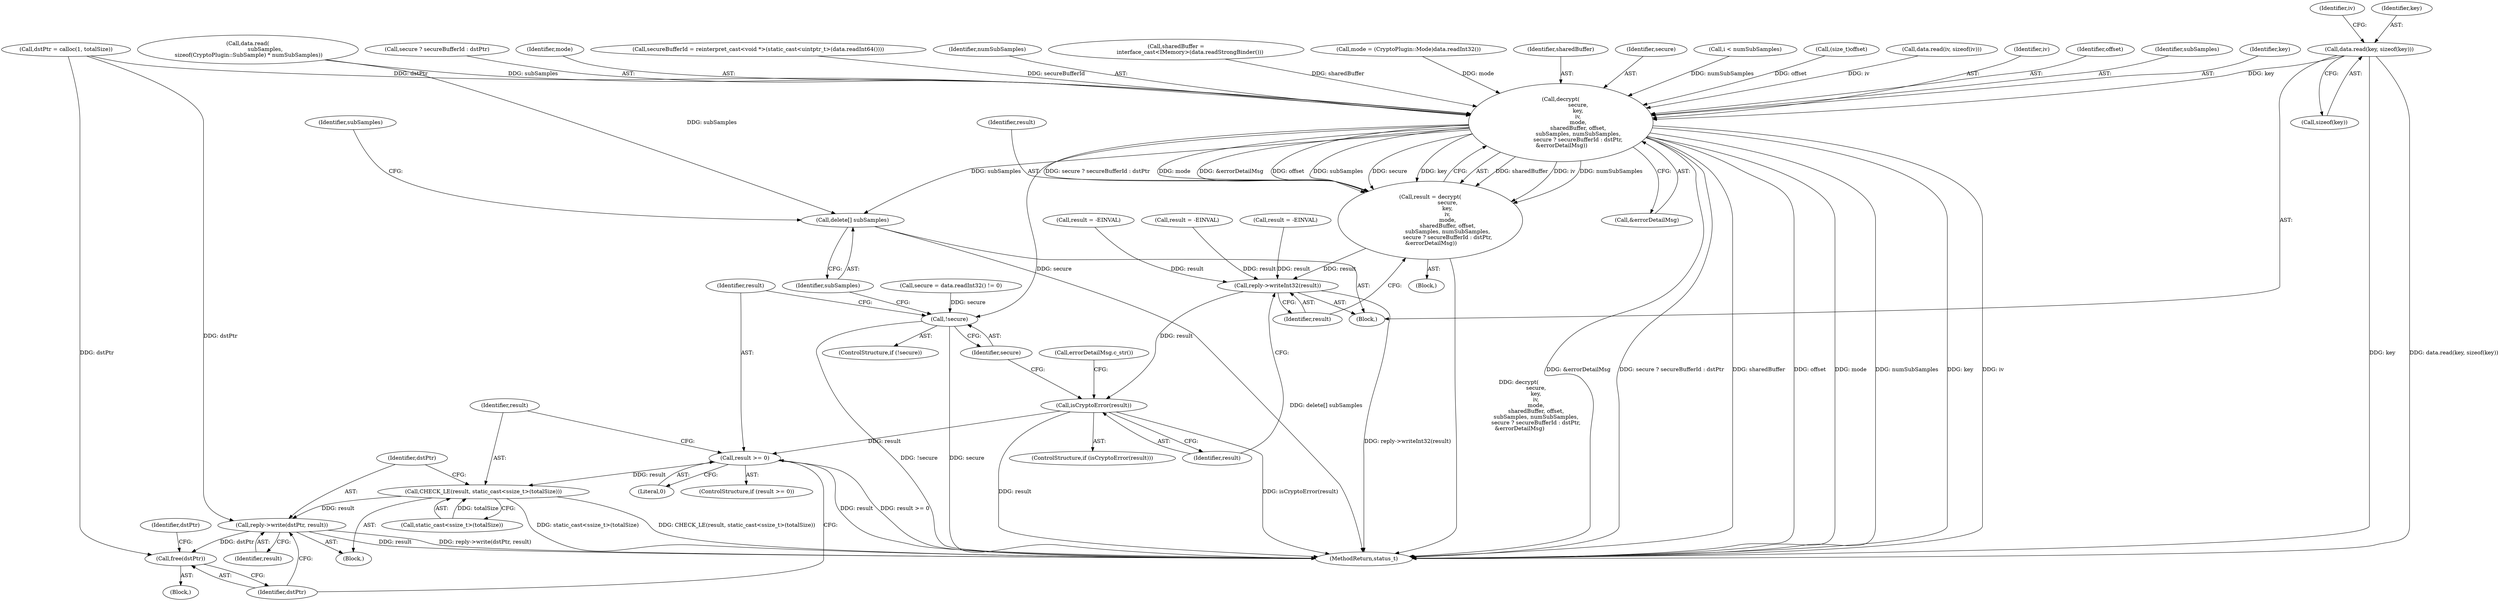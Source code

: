 digraph "0_Android_22f824feac43d5758f9a70b77f2aca840ba62c3b@API" {
"1000227" [label="(Call,data.read(key, sizeof(key)))"];
"1000390" [label="(Call,decrypt(\n                    secure,\n                    key,\n                    iv,\n                    mode,\n                    sharedBuffer, offset,\n                    subSamples, numSubSamples,\n                    secure ? secureBufferId : dstPtr,\n &errorDetailMsg))"];
"1000388" [label="(Call,result = decrypt(\n                    secure,\n                    key,\n                    iv,\n                    mode,\n                    sharedBuffer, offset,\n                    subSamples, numSubSamples,\n                    secure ? secureBufferId : dstPtr,\n &errorDetailMsg))"];
"1000405" [label="(Call,reply->writeInt32(result))"];
"1000408" [label="(Call,isCryptoError(result))"];
"1000418" [label="(Call,result >= 0)"];
"1000422" [label="(Call,CHECK_LE(result, static_cast<ssize_t>(totalSize)))"];
"1000427" [label="(Call,reply->write(dstPtr, result))"];
"1000430" [label="(Call,free(dstPtr))"];
"1000414" [label="(Call,!secure)"];
"1000435" [label="(Call,delete[] subSamples)"];
"1000483" [label="(MethodReturn,status_t)"];
"1000420" [label="(Literal,0)"];
"1000393" [label="(Identifier,iv)"];
"1000412" [label="(Call,errorDetailMsg.c_str())"];
"1000387" [label="(Block,)"];
"1000418" [label="(Call,result >= 0)"];
"1000368" [label="(Call,result = -EINVAL)"];
"1000430" [label="(Call,free(dstPtr))"];
"1000397" [label="(Identifier,subSamples)"];
"1000233" [label="(Identifier,iv)"];
"1000424" [label="(Call,static_cast<ssize_t>(totalSize))"];
"1000392" [label="(Identifier,key)"];
"1000415" [label="(Identifier,secure)"];
"1000228" [label="(Identifier,key)"];
"1000435" [label="(Call,delete[] subSamples)"];
"1000390" [label="(Call,decrypt(\n                    secure,\n                    key,\n                    iv,\n                    mode,\n                    sharedBuffer, offset,\n                    subSamples, numSubSamples,\n                    secure ? secureBufferId : dstPtr,\n &errorDetailMsg))"];
"1000399" [label="(Call,secure ? secureBufferId : dstPtr)"];
"1000403" [label="(Call,&errorDetailMsg)"];
"1000382" [label="(Call,result = -EINVAL)"];
"1000408" [label="(Call,isCryptoError(result))"];
"1000389" [label="(Identifier,result)"];
"1000405" [label="(Call,reply->writeInt32(result))"];
"1000215" [label="(Call,secure = data.readInt32() != 0)"];
"1000394" [label="(Identifier,mode)"];
"1000433" [label="(Identifier,dstPtr)"];
"1000419" [label="(Identifier,result)"];
"1000413" [label="(ControlStructure,if (!secure))"];
"1000409" [label="(Identifier,result)"];
"1000431" [label="(Identifier,dstPtr)"];
"1000427" [label="(Call,reply->write(dstPtr, result))"];
"1000422" [label="(Call,CHECK_LE(result, static_cast<ssize_t>(totalSize)))"];
"1000436" [label="(Identifier,subSamples)"];
"1000406" [label="(Identifier,result)"];
"1000272" [label="(Call,secureBufferId = reinterpret_cast<void *>(static_cast<uintptr_t>(data.readInt64())))"];
"1000414" [label="(Call,!secure)"];
"1000358" [label="(Call,result = -EINVAL)"];
"1000421" [label="(Block,)"];
"1000407" [label="(ControlStructure,if (isCryptoError(result)))"];
"1000417" [label="(ControlStructure,if (result >= 0))"];
"1000398" [label="(Identifier,numSubSamples)"];
"1000438" [label="(Identifier,subSamples)"];
"1000241" [label="(Call,sharedBuffer =\n                interface_cast<IMemory>(data.readStrongBinder()))"];
"1000221" [label="(Call,mode = (CryptoPlugin::Mode)data.readInt32())"];
"1000281" [label="(Call,dstPtr = calloc(1, totalSize))"];
"1000429" [label="(Identifier,result)"];
"1000395" [label="(Identifier,sharedBuffer)"];
"1000209" [label="(Block,)"];
"1000391" [label="(Identifier,secure)"];
"1000423" [label="(Identifier,result)"];
"1000301" [label="(Call,i < numSubSamples)"];
"1000229" [label="(Call,sizeof(key))"];
"1000416" [label="(Block,)"];
"1000375" [label="(Call,(size_t)offset)"];
"1000388" [label="(Call,result = decrypt(\n                    secure,\n                    key,\n                    iv,\n                    mode,\n                    sharedBuffer, offset,\n                    subSamples, numSubSamples,\n                    secure ? secureBufferId : dstPtr,\n &errorDetailMsg))"];
"1000428" [label="(Identifier,dstPtr)"];
"1000227" [label="(Call,data.read(key, sizeof(key)))"];
"1000232" [label="(Call,data.read(iv, sizeof(iv)))"];
"1000261" [label="(Call,data.read(\n                    subSamples,\n sizeof(CryptoPlugin::SubSample) * numSubSamples))"];
"1000396" [label="(Identifier,offset)"];
"1000227" -> "1000209"  [label="AST: "];
"1000227" -> "1000229"  [label="CFG: "];
"1000228" -> "1000227"  [label="AST: "];
"1000229" -> "1000227"  [label="AST: "];
"1000233" -> "1000227"  [label="CFG: "];
"1000227" -> "1000483"  [label="DDG: data.read(key, sizeof(key))"];
"1000227" -> "1000483"  [label="DDG: key"];
"1000227" -> "1000390"  [label="DDG: key"];
"1000390" -> "1000388"  [label="AST: "];
"1000390" -> "1000403"  [label="CFG: "];
"1000391" -> "1000390"  [label="AST: "];
"1000392" -> "1000390"  [label="AST: "];
"1000393" -> "1000390"  [label="AST: "];
"1000394" -> "1000390"  [label="AST: "];
"1000395" -> "1000390"  [label="AST: "];
"1000396" -> "1000390"  [label="AST: "];
"1000397" -> "1000390"  [label="AST: "];
"1000398" -> "1000390"  [label="AST: "];
"1000399" -> "1000390"  [label="AST: "];
"1000403" -> "1000390"  [label="AST: "];
"1000388" -> "1000390"  [label="CFG: "];
"1000390" -> "1000483"  [label="DDG: offset"];
"1000390" -> "1000483"  [label="DDG: mode"];
"1000390" -> "1000483"  [label="DDG: numSubSamples"];
"1000390" -> "1000483"  [label="DDG: key"];
"1000390" -> "1000483"  [label="DDG: iv"];
"1000390" -> "1000483"  [label="DDG: &errorDetailMsg"];
"1000390" -> "1000483"  [label="DDG: secure ? secureBufferId : dstPtr"];
"1000390" -> "1000483"  [label="DDG: sharedBuffer"];
"1000390" -> "1000388"  [label="DDG: sharedBuffer"];
"1000390" -> "1000388"  [label="DDG: iv"];
"1000390" -> "1000388"  [label="DDG: numSubSamples"];
"1000390" -> "1000388"  [label="DDG: secure ? secureBufferId : dstPtr"];
"1000390" -> "1000388"  [label="DDG: mode"];
"1000390" -> "1000388"  [label="DDG: &errorDetailMsg"];
"1000390" -> "1000388"  [label="DDG: offset"];
"1000390" -> "1000388"  [label="DDG: subSamples"];
"1000390" -> "1000388"  [label="DDG: secure"];
"1000390" -> "1000388"  [label="DDG: key"];
"1000232" -> "1000390"  [label="DDG: iv"];
"1000221" -> "1000390"  [label="DDG: mode"];
"1000241" -> "1000390"  [label="DDG: sharedBuffer"];
"1000375" -> "1000390"  [label="DDG: offset"];
"1000261" -> "1000390"  [label="DDG: subSamples"];
"1000301" -> "1000390"  [label="DDG: numSubSamples"];
"1000272" -> "1000390"  [label="DDG: secureBufferId"];
"1000281" -> "1000390"  [label="DDG: dstPtr"];
"1000390" -> "1000414"  [label="DDG: secure"];
"1000390" -> "1000435"  [label="DDG: subSamples"];
"1000388" -> "1000387"  [label="AST: "];
"1000389" -> "1000388"  [label="AST: "];
"1000406" -> "1000388"  [label="CFG: "];
"1000388" -> "1000483"  [label="DDG: decrypt(\n                    secure,\n                    key,\n                    iv,\n                    mode,\n                    sharedBuffer, offset,\n                    subSamples, numSubSamples,\n                    secure ? secureBufferId : dstPtr,\n &errorDetailMsg)"];
"1000388" -> "1000405"  [label="DDG: result"];
"1000405" -> "1000209"  [label="AST: "];
"1000405" -> "1000406"  [label="CFG: "];
"1000406" -> "1000405"  [label="AST: "];
"1000409" -> "1000405"  [label="CFG: "];
"1000405" -> "1000483"  [label="DDG: reply->writeInt32(result)"];
"1000368" -> "1000405"  [label="DDG: result"];
"1000382" -> "1000405"  [label="DDG: result"];
"1000358" -> "1000405"  [label="DDG: result"];
"1000405" -> "1000408"  [label="DDG: result"];
"1000408" -> "1000407"  [label="AST: "];
"1000408" -> "1000409"  [label="CFG: "];
"1000409" -> "1000408"  [label="AST: "];
"1000412" -> "1000408"  [label="CFG: "];
"1000415" -> "1000408"  [label="CFG: "];
"1000408" -> "1000483"  [label="DDG: result"];
"1000408" -> "1000483"  [label="DDG: isCryptoError(result)"];
"1000408" -> "1000418"  [label="DDG: result"];
"1000418" -> "1000417"  [label="AST: "];
"1000418" -> "1000420"  [label="CFG: "];
"1000419" -> "1000418"  [label="AST: "];
"1000420" -> "1000418"  [label="AST: "];
"1000423" -> "1000418"  [label="CFG: "];
"1000431" -> "1000418"  [label="CFG: "];
"1000418" -> "1000483"  [label="DDG: result >= 0"];
"1000418" -> "1000483"  [label="DDG: result"];
"1000418" -> "1000422"  [label="DDG: result"];
"1000422" -> "1000421"  [label="AST: "];
"1000422" -> "1000424"  [label="CFG: "];
"1000423" -> "1000422"  [label="AST: "];
"1000424" -> "1000422"  [label="AST: "];
"1000428" -> "1000422"  [label="CFG: "];
"1000422" -> "1000483"  [label="DDG: CHECK_LE(result, static_cast<ssize_t>(totalSize))"];
"1000422" -> "1000483"  [label="DDG: static_cast<ssize_t>(totalSize)"];
"1000424" -> "1000422"  [label="DDG: totalSize"];
"1000422" -> "1000427"  [label="DDG: result"];
"1000427" -> "1000421"  [label="AST: "];
"1000427" -> "1000429"  [label="CFG: "];
"1000428" -> "1000427"  [label="AST: "];
"1000429" -> "1000427"  [label="AST: "];
"1000431" -> "1000427"  [label="CFG: "];
"1000427" -> "1000483"  [label="DDG: reply->write(dstPtr, result)"];
"1000427" -> "1000483"  [label="DDG: result"];
"1000281" -> "1000427"  [label="DDG: dstPtr"];
"1000427" -> "1000430"  [label="DDG: dstPtr"];
"1000430" -> "1000416"  [label="AST: "];
"1000430" -> "1000431"  [label="CFG: "];
"1000431" -> "1000430"  [label="AST: "];
"1000433" -> "1000430"  [label="CFG: "];
"1000281" -> "1000430"  [label="DDG: dstPtr"];
"1000414" -> "1000413"  [label="AST: "];
"1000414" -> "1000415"  [label="CFG: "];
"1000415" -> "1000414"  [label="AST: "];
"1000419" -> "1000414"  [label="CFG: "];
"1000436" -> "1000414"  [label="CFG: "];
"1000414" -> "1000483"  [label="DDG: !secure"];
"1000414" -> "1000483"  [label="DDG: secure"];
"1000215" -> "1000414"  [label="DDG: secure"];
"1000435" -> "1000209"  [label="AST: "];
"1000435" -> "1000436"  [label="CFG: "];
"1000436" -> "1000435"  [label="AST: "];
"1000438" -> "1000435"  [label="CFG: "];
"1000435" -> "1000483"  [label="DDG: delete[] subSamples"];
"1000261" -> "1000435"  [label="DDG: subSamples"];
}
